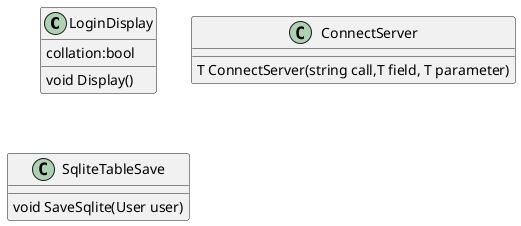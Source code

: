 @startuml UserLogin
class LoginDisplay{
    collation:bool
    void Display()
}

class ConnectServer{
    T ConnectServer(string call,T field, T parameter)
}

class SqliteTableSave{
    void SaveSqlite(User user)
}

@enduml
